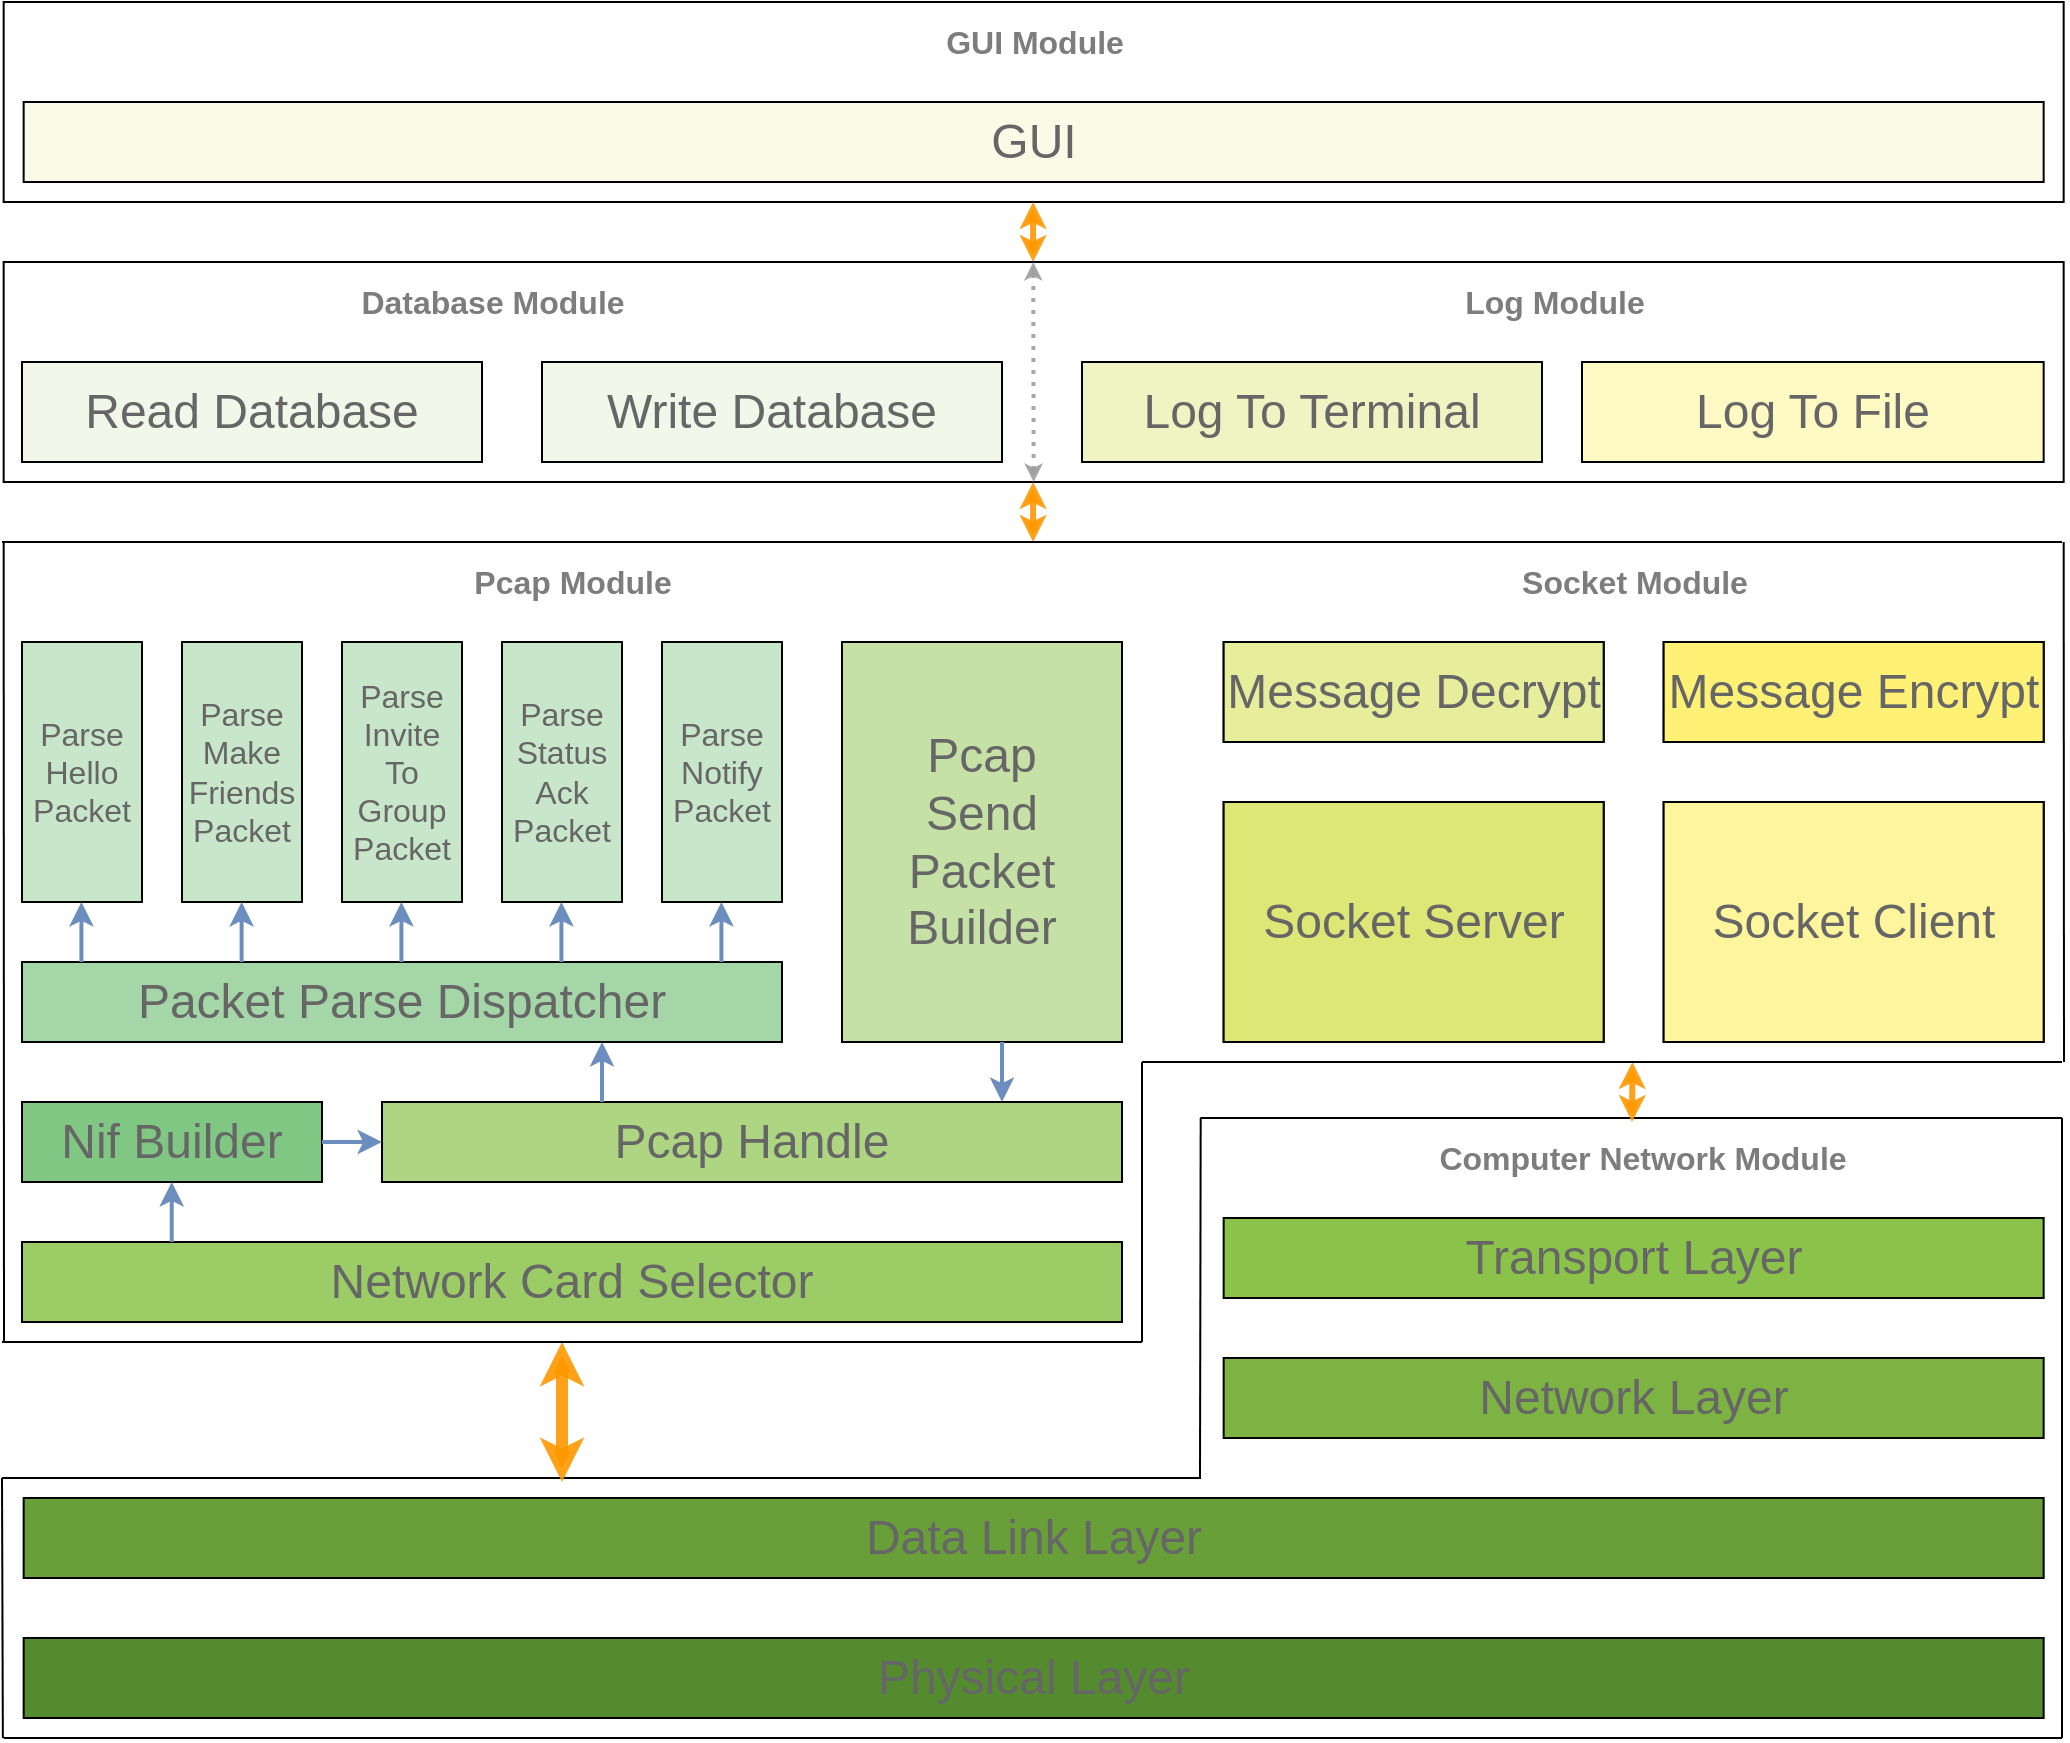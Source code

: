 <mxfile version="14.6.6" type="github">
  <diagram id="JCKB8MocDSN7x97dPDkK" name="Page-1">
    <mxGraphModel dx="1038" dy="580" grid="1" gridSize="10" guides="1" tooltips="1" connect="1" arrows="1" fold="1" page="1" pageScale="1" pageWidth="1654" pageHeight="2336" math="0" shadow="0">
      <root>
        <mxCell id="0" />
        <mxCell id="1" parent="0" />
        <mxCell id="Dv_WCurl7W9lhUE-oqcY-136" value="" style="group" parent="1" vertex="1" connectable="0">
          <mxGeometry x="300.0" y="858" width="1030" height="310" as="geometry" />
        </mxCell>
        <mxCell id="Dv_WCurl7W9lhUE-oqcY-111" value="" style="group" parent="Dv_WCurl7W9lhUE-oqcY-136" vertex="1" connectable="0">
          <mxGeometry width="1030" height="310" as="geometry" />
        </mxCell>
        <mxCell id="Dv_WCurl7W9lhUE-oqcY-74" value="" style="endArrow=none;html=1;strokeWidth=1;" parent="Dv_WCurl7W9lhUE-oqcY-111" edge="1">
          <mxGeometry x="10.821" width="49.96" height="57.407" as="geometry">
            <mxPoint x="1030" y="310" as="sourcePoint" />
            <mxPoint x="0.829" y="310" as="targetPoint" />
          </mxGeometry>
        </mxCell>
        <mxCell id="Dv_WCurl7W9lhUE-oqcY-97" value="" style="endArrow=none;html=1;strokeWidth=1;" parent="Dv_WCurl7W9lhUE-oqcY-111" edge="1">
          <mxGeometry x="10.821" y="34.444" width="49.96" height="57.407" as="geometry">
            <mxPoint x="1030" y="310" as="sourcePoint" />
            <mxPoint x="1030" as="targetPoint" />
          </mxGeometry>
        </mxCell>
        <mxCell id="Dv_WCurl7W9lhUE-oqcY-98" value="" style="endArrow=none;html=1;strokeWidth=1;" parent="Dv_WCurl7W9lhUE-oqcY-111" edge="1">
          <mxGeometry x="-1019.179" y="195.185" width="49.96" height="57.407" as="geometry">
            <mxPoint x="0.43" y="310" as="sourcePoint" />
            <mxPoint x="5.684e-14" y="180" as="targetPoint" />
          </mxGeometry>
        </mxCell>
        <mxCell id="Dv_WCurl7W9lhUE-oqcY-99" value="" style="endArrow=none;html=1;strokeWidth=1;" parent="Dv_WCurl7W9lhUE-oqcY-111" edge="1">
          <mxGeometry x="-420.261" y="34.444" width="49.96" height="57.407" as="geometry">
            <mxPoint x="599" y="180" as="sourcePoint" />
            <mxPoint x="599.347" as="targetPoint" />
          </mxGeometry>
        </mxCell>
        <mxCell id="Dv_WCurl7W9lhUE-oqcY-106" value="" style="endArrow=none;html=1;strokeWidth=1;" parent="Dv_WCurl7W9lhUE-oqcY-111" edge="1">
          <mxGeometry x="9.991" y="-129.999" width="49.96" height="57.407" as="geometry">
            <mxPoint x="599.516" y="180.001" as="sourcePoint" />
            <mxPoint x="-0.001" y="180.001" as="targetPoint" />
          </mxGeometry>
        </mxCell>
        <mxCell id="Dv_WCurl7W9lhUE-oqcY-118" value="&lt;font style=&quot;font-size: 16px&quot; color=&quot;#7d7d7d&quot;&gt;&lt;b&gt;Computer Network Module&lt;/b&gt;&lt;/font&gt;" style="text;html=1;align=center;verticalAlign=middle;resizable=0;points=[];autosize=1;strokeColor=none;" parent="Dv_WCurl7W9lhUE-oqcY-111" vertex="1">
          <mxGeometry x="710" y="10" width="220" height="20" as="geometry" />
        </mxCell>
        <mxCell id="Dv_WCurl7W9lhUE-oqcY-96" value="" style="endArrow=none;html=1;strokeWidth=1;" parent="Dv_WCurl7W9lhUE-oqcY-111" edge="1">
          <mxGeometry x="610" y="-270" width="50" height="50" as="geometry">
            <mxPoint x="1030" as="sourcePoint" />
            <mxPoint x="599.17" as="targetPoint" />
          </mxGeometry>
        </mxCell>
        <mxCell id="Dv_WCurl7W9lhUE-oqcY-141" value="" style="endArrow=classic;startArrow=classic;html=1;shadow=0;startSize=3;endSize=3;targetPerimeterSpacing=0;strokeWidth=6;fillColor=#FFD966;opacity=90;strokeColor=#ff9800;" parent="Dv_WCurl7W9lhUE-oqcY-111" edge="1">
          <mxGeometry width="50" height="50" relative="1" as="geometry">
            <mxPoint x="280.0" y="182" as="sourcePoint" />
            <mxPoint x="280.0" y="112" as="targetPoint" />
          </mxGeometry>
        </mxCell>
        <mxCell id="Dv_WCurl7W9lhUE-oqcY-23" value="&lt;font color=&quot;#666666&quot;&gt;&lt;span style=&quot;font-size: 24px&quot;&gt;Data Link Layer&lt;/span&gt;&lt;/font&gt;" style="rounded=0;whiteSpace=wrap;html=1;strokeColor=#000000;strokeWidth=1;fillColor=#689f38;" parent="Dv_WCurl7W9lhUE-oqcY-136" vertex="1">
          <mxGeometry x="10.83" y="190" width="1010" height="40" as="geometry" />
        </mxCell>
        <mxCell id="Dv_WCurl7W9lhUE-oqcY-25" value="&lt;font color=&quot;#666666&quot;&gt;&lt;span style=&quot;font-size: 24px&quot;&gt;Physical Layer&lt;/span&gt;&lt;/font&gt;" style="rounded=0;whiteSpace=wrap;html=1;strokeColor=#000000;strokeWidth=1;fillColor=#558b2f;" parent="Dv_WCurl7W9lhUE-oqcY-136" vertex="1">
          <mxGeometry x="10.83" y="260" width="1010" height="40" as="geometry" />
        </mxCell>
        <mxCell id="Dv_WCurl7W9lhUE-oqcY-79" value="&lt;span style=&quot;color: rgb(102 , 102 , 102) ; font-size: 24px&quot;&gt;Transport Layer&lt;/span&gt;" style="rounded=0;whiteSpace=wrap;html=1;strokeColor=#000000;strokeWidth=1;fillColor=#8bc34a;" parent="Dv_WCurl7W9lhUE-oqcY-136" vertex="1">
          <mxGeometry x="610.83" y="50" width="410" height="40" as="geometry" />
        </mxCell>
        <mxCell id="Dv_WCurl7W9lhUE-oqcY-80" value="&lt;span style=&quot;color: rgb(102 , 102 , 102) ; font-size: 24px&quot;&gt;Network Layer&lt;/span&gt;" style="rounded=0;whiteSpace=wrap;html=1;strokeColor=#000000;strokeWidth=1;fillColor=#7cb342;" parent="Dv_WCurl7W9lhUE-oqcY-136" vertex="1">
          <mxGeometry x="610.83" y="120" width="410" height="40" as="geometry" />
        </mxCell>
        <mxCell id="Dv_WCurl7W9lhUE-oqcY-94" value="" style="group" parent="1" vertex="1" connectable="0">
          <mxGeometry x="300.83" y="300" width="1030" height="100" as="geometry" />
        </mxCell>
        <mxCell id="Dv_WCurl7W9lhUE-oqcY-93" value="" style="rounded=0;whiteSpace=wrap;html=1;strokeColor=#000000;strokeWidth=1;fillColor=none;gradientColor=none;" parent="Dv_WCurl7W9lhUE-oqcY-94" vertex="1">
          <mxGeometry width="1030" height="100" as="geometry" />
        </mxCell>
        <mxCell id="Dv_WCurl7W9lhUE-oqcY-41" value="&lt;font color=&quot;#666666&quot;&gt;&lt;span style=&quot;font-size: 24px&quot;&gt;GUI&lt;/span&gt;&lt;/font&gt;" style="rounded=0;whiteSpace=wrap;html=1;strokeColor=#000000;fillColor=#f9fbe7;" parent="Dv_WCurl7W9lhUE-oqcY-94" vertex="1">
          <mxGeometry x="10" y="50" width="1010" height="40" as="geometry" />
        </mxCell>
        <mxCell id="Dv_WCurl7W9lhUE-oqcY-123" value="&lt;font style=&quot;font-size: 16px&quot; color=&quot;#7d7d7d&quot;&gt;&lt;b&gt;GUI Module&lt;/b&gt;&lt;/font&gt;" style="text;html=1;align=center;verticalAlign=middle;resizable=0;points=[];autosize=1;strokeColor=none;" parent="Dv_WCurl7W9lhUE-oqcY-94" vertex="1">
          <mxGeometry x="465.0" y="10" width="100" height="20" as="geometry" />
        </mxCell>
        <mxCell id="Dv_WCurl7W9lhUE-oqcY-142" value="" style="endArrow=classic;startArrow=classic;html=1;shadow=0;startSize=4;endSize=4;targetPerimeterSpacing=0;strokeWidth=3;fillColor=#FFD966;opacity=90;entryX=0.5;entryY=1;entryDx=0;entryDy=0;strokeColor=#ff9800;" parent="1" edge="1">
          <mxGeometry width="50" height="50" relative="1" as="geometry">
            <mxPoint x="1115" y="860" as="sourcePoint" />
            <mxPoint x="1115.24" y="830.0" as="targetPoint" />
          </mxGeometry>
        </mxCell>
        <mxCell id="Dv_WCurl7W9lhUE-oqcY-147" value="" style="endArrow=classic;startArrow=classic;html=1;shadow=0;startSize=4;endSize=4;targetPerimeterSpacing=0;strokeWidth=3;fillColor=#FFD966;opacity=90;entryX=0.018;entryY=1.031;entryDx=0;entryDy=0;entryPerimeter=0;strokeColor=#ff9800;" parent="1" edge="1">
          <mxGeometry width="50" height="50" relative="1" as="geometry">
            <mxPoint x="815.54" y="430" as="sourcePoint" />
            <mxPoint x="815.54" y="400" as="targetPoint" />
          </mxGeometry>
        </mxCell>
        <mxCell id="Dv_WCurl7W9lhUE-oqcY-145" value="" style="endArrow=classic;startArrow=classic;html=1;shadow=0;startSize=4;endSize=4;targetPerimeterSpacing=0;strokeWidth=3;fillColor=#FFD966;opacity=90;entryX=0.018;entryY=1.031;entryDx=0;entryDy=0;entryPerimeter=0;strokeColor=#ff9800;" parent="1" edge="1">
          <mxGeometry width="50" height="50" relative="1" as="geometry">
            <mxPoint x="815.54" y="570" as="sourcePoint" />
            <mxPoint x="815.54" y="540.0" as="targetPoint" />
          </mxGeometry>
        </mxCell>
        <mxCell id="Dv_WCurl7W9lhUE-oqcY-28" value="&lt;font color=&quot;#666666&quot;&gt;&lt;span style=&quot;font-size: 24px&quot;&gt;Socket Server&lt;/span&gt;&lt;/font&gt;" style="rounded=0;whiteSpace=wrap;html=1;strokeColor=#000000;strokeWidth=1;fillColor=#dce775;" parent="1" vertex="1">
          <mxGeometry x="910.83" y="700" width="190" height="120" as="geometry" />
        </mxCell>
        <mxCell id="Dv_WCurl7W9lhUE-oqcY-30" value="&lt;span style=&quot;color: rgb(102 , 102 , 102) ; font-size: 24px&quot;&gt;Socket Client&lt;/span&gt;" style="rounded=0;whiteSpace=wrap;html=1;strokeColor=#000000;strokeWidth=1;fillColor=#fff59d;" parent="1" vertex="1">
          <mxGeometry x="1130.83" y="700" width="190" height="120" as="geometry" />
        </mxCell>
        <mxCell id="Dv_WCurl7W9lhUE-oqcY-31" value="&lt;span style=&quot;color: rgb(102 , 102 , 102) ; font-size: 24px&quot;&gt;Message Decrypt&lt;/span&gt;" style="rounded=0;whiteSpace=wrap;html=1;strokeColor=#000000;strokeWidth=1;fillColor=#e6ee9c;" parent="1" vertex="1">
          <mxGeometry x="910.83" y="620" width="190" height="50" as="geometry" />
        </mxCell>
        <mxCell id="Dv_WCurl7W9lhUE-oqcY-32" value="&lt;span style=&quot;color: rgb(102 , 102 , 102) ; font-size: 24px&quot;&gt;Message Encrypt&lt;/span&gt;" style="rounded=0;whiteSpace=wrap;html=1;strokeColor=#000000;strokeWidth=1;fillColor=#fff176;" parent="1" vertex="1">
          <mxGeometry x="1130.83" y="620" width="190" height="50" as="geometry" />
        </mxCell>
        <mxCell id="Dv_WCurl7W9lhUE-oqcY-10" value="&lt;font style=&quot;font-size: 24px&quot; color=&quot;#666666&quot;&gt;Nif Builder&lt;/font&gt;" style="rounded=0;whiteSpace=wrap;html=1;strokeWidth=1;fillColor=#81c784;" parent="1" vertex="1">
          <mxGeometry x="310" y="850" width="150" height="40" as="geometry" />
        </mxCell>
        <mxCell id="Dv_WCurl7W9lhUE-oqcY-11" value="&lt;font color=&quot;#666666&quot;&gt;&lt;span style=&quot;font-size: 24px&quot;&gt;Pcap Handle&lt;/span&gt;&lt;/font&gt;" style="rounded=0;whiteSpace=wrap;html=1;strokeWidth=1;fillColor=#aed581;" parent="1" vertex="1">
          <mxGeometry x="490" y="850" width="370" height="40" as="geometry" />
        </mxCell>
        <mxCell id="Dv_WCurl7W9lhUE-oqcY-16" value="&lt;font color=&quot;#666666&quot;&gt;&lt;span style=&quot;font-size: 24px&quot;&gt;Packet Parse Dispatcher&lt;/span&gt;&lt;/font&gt;" style="rounded=0;whiteSpace=wrap;html=1;strokeColor=#000000;strokeWidth=1;fillColor=#a5d6a7;" parent="1" vertex="1">
          <mxGeometry x="310" y="780" width="380" height="40" as="geometry" />
        </mxCell>
        <mxCell id="Dv_WCurl7W9lhUE-oqcY-17" value="&lt;span style=&quot;color: rgb(102 , 102 , 102) ; font-size: 24px&quot;&gt;Pcap&lt;br&gt;Send&lt;br&gt;Packet&lt;br&gt;Builder&lt;br&gt;&lt;/span&gt;" style="rounded=0;whiteSpace=wrap;html=1;strokeColor=#000000;strokeWidth=1;fillColor=#c5e1a5;" parent="1" vertex="1">
          <mxGeometry x="720" y="620" width="140" height="200" as="geometry" />
        </mxCell>
        <mxCell id="Dv_WCurl7W9lhUE-oqcY-18" value="&lt;span style=&quot;color: rgb(102 , 102 , 102) ; font-size: 16px&quot;&gt;Parse&lt;br&gt;Hello&lt;br&gt;Packet&lt;br&gt;&lt;/span&gt;" style="rounded=0;whiteSpace=wrap;html=1;strokeColor=#000000;strokeWidth=1;fillColor=#c8e6c9;" parent="1" vertex="1">
          <mxGeometry x="310" y="620" width="60" height="130" as="geometry" />
        </mxCell>
        <mxCell id="Dv_WCurl7W9lhUE-oqcY-19" value="&lt;span style=&quot;color: rgb(102 , 102 , 102) ; font-size: 16px&quot;&gt;Parse&lt;/span&gt;&lt;br style=&quot;color: rgb(102 , 102 , 102) ; font-size: 16px&quot;&gt;&lt;font color=&quot;#666666&quot;&gt;&lt;span style=&quot;font-size: 16px&quot;&gt;Make&lt;br&gt;Friends&lt;/span&gt;&lt;/font&gt;&lt;br style=&quot;color: rgb(102 , 102 , 102) ; font-size: 16px&quot;&gt;&lt;span style=&quot;color: rgb(102 , 102 , 102) ; font-size: 16px&quot;&gt;Packet&lt;/span&gt;" style="rounded=0;whiteSpace=wrap;html=1;strokeColor=#000000;strokeWidth=1;fillColor=#c8e6c9;" parent="1" vertex="1">
          <mxGeometry x="390" y="620" width="60" height="130" as="geometry" />
        </mxCell>
        <mxCell id="Dv_WCurl7W9lhUE-oqcY-20" value="&lt;span style=&quot;color: rgb(102 , 102 , 102) ; font-size: 16px&quot;&gt;Parse&lt;/span&gt;&lt;br style=&quot;color: rgb(102 , 102 , 102) ; font-size: 16px&quot;&gt;&lt;span style=&quot;color: rgb(102 , 102 , 102) ; font-size: 16px&quot;&gt;Invite&lt;br&gt;&lt;/span&gt;&lt;span style=&quot;color: rgb(102 , 102 , 102) ; font-size: 16px&quot;&gt;To&lt;br&gt;&lt;/span&gt;&lt;font color=&quot;#666666&quot;&gt;&lt;span style=&quot;font-size: 16px&quot;&gt;Group&lt;/span&gt;&lt;/font&gt;&lt;br style=&quot;color: rgb(102 , 102 , 102) ; font-size: 16px&quot;&gt;&lt;span style=&quot;color: rgb(102 , 102 , 102) ; font-size: 16px&quot;&gt;Packet&lt;/span&gt;" style="rounded=0;whiteSpace=wrap;html=1;strokeColor=#000000;strokeWidth=1;fillColor=#c8e6c9;" parent="1" vertex="1">
          <mxGeometry x="470" y="620" width="60" height="130" as="geometry" />
        </mxCell>
        <mxCell id="Dv_WCurl7W9lhUE-oqcY-21" value="&lt;span style=&quot;color: rgb(102 , 102 , 102) ; font-size: 16px&quot;&gt;Parse&lt;/span&gt;&lt;br style=&quot;color: rgb(102 , 102 , 102) ; font-size: 16px&quot;&gt;&lt;span style=&quot;color: rgb(102 , 102 , 102) ; font-size: 16px&quot;&gt;Status&lt;br&gt;&lt;/span&gt;&lt;font color=&quot;#666666&quot;&gt;&lt;span style=&quot;font-size: 16px&quot;&gt;Ack&lt;/span&gt;&lt;/font&gt;&lt;br style=&quot;color: rgb(102 , 102 , 102) ; font-size: 16px&quot;&gt;&lt;span style=&quot;color: rgb(102 , 102 , 102) ; font-size: 16px&quot;&gt;Packet&lt;/span&gt;" style="rounded=0;whiteSpace=wrap;html=1;strokeColor=#000000;strokeWidth=1;fillColor=#c8e6c9;" parent="1" vertex="1">
          <mxGeometry x="550" y="620" width="60" height="130" as="geometry" />
        </mxCell>
        <mxCell id="Dv_WCurl7W9lhUE-oqcY-22" value="&lt;span style=&quot;color: rgb(102 , 102 , 102) ; font-size: 16px&quot;&gt;Parse&lt;/span&gt;&lt;br style=&quot;color: rgb(102 , 102 , 102) ; font-size: 16px&quot;&gt;&lt;font color=&quot;#666666&quot;&gt;&lt;span style=&quot;font-size: 16px&quot;&gt;Notify&lt;/span&gt;&lt;/font&gt;&lt;br style=&quot;color: rgb(102 , 102 , 102) ; font-size: 16px&quot;&gt;&lt;span style=&quot;color: rgb(102 , 102 , 102) ; font-size: 16px&quot;&gt;Packet&lt;/span&gt;" style="rounded=0;whiteSpace=wrap;html=1;strokeColor=#000000;strokeWidth=1;fillColor=#c8e6c9;" parent="1" vertex="1">
          <mxGeometry x="630" y="620" width="60" height="130" as="geometry" />
        </mxCell>
        <mxCell id="Dv_WCurl7W9lhUE-oqcY-9" value="&lt;font style=&quot;font-size: 24px&quot; color=&quot;#666666&quot;&gt;Network Card Selector&lt;/font&gt;" style="rounded=0;whiteSpace=wrap;html=1;strokeWidth=1;fillColor=#9ccc65;" parent="1" vertex="1">
          <mxGeometry x="310" y="920" width="550" height="40" as="geometry" />
        </mxCell>
        <mxCell id="Dv_WCurl7W9lhUE-oqcY-119" value="&lt;font style=&quot;font-size: 16px&quot; color=&quot;#7d7d7d&quot;&gt;&lt;b&gt;Pcap Module&lt;/b&gt;&lt;/font&gt;" style="text;html=1;align=center;verticalAlign=middle;resizable=0;points=[];autosize=1;strokeColor=none;" parent="1" vertex="1">
          <mxGeometry x="530" y="580" width="110" height="20" as="geometry" />
        </mxCell>
        <mxCell id="Ce9Gu9uSPslVF8kowTiv-1" value="" style="endArrow=classic;html=1;strokeWidth=2;fillColor=#dae8fc;strokeColor=#6c8ebf;" edge="1" parent="1">
          <mxGeometry x="300" y="570" width="50" height="50" as="geometry">
            <mxPoint x="384.86" y="920" as="sourcePoint" />
            <mxPoint x="384.86" y="890" as="targetPoint" />
          </mxGeometry>
        </mxCell>
        <mxCell id="Ce9Gu9uSPslVF8kowTiv-2" value="" style="endArrow=classic;html=1;strokeWidth=2;fillColor=#dae8fc;strokeColor=#6c8ebf;entryX=0;entryY=0.5;entryDx=0;entryDy=0;exitX=1;exitY=0.5;exitDx=0;exitDy=0;" edge="1" parent="1" source="Dv_WCurl7W9lhUE-oqcY-10" target="Dv_WCurl7W9lhUE-oqcY-11">
          <mxGeometry x="300" y="570" width="50" height="50" as="geometry">
            <mxPoint x="470" y="900" as="sourcePoint" />
            <mxPoint x="470" y="870" as="targetPoint" />
          </mxGeometry>
        </mxCell>
        <mxCell id="Ce9Gu9uSPslVF8kowTiv-3" value="" style="endArrow=classic;html=1;strokeWidth=2;fillColor=#dae8fc;strokeColor=#6c8ebf;" edge="1" parent="1">
          <mxGeometry x="300" y="570" width="50" height="50" as="geometry">
            <mxPoint x="600.0" y="850" as="sourcePoint" />
            <mxPoint x="600.0" y="820" as="targetPoint" />
          </mxGeometry>
        </mxCell>
        <mxCell id="Ce9Gu9uSPslVF8kowTiv-4" value="" style="endArrow=classic;html=1;strokeWidth=2;fillColor=#dae8fc;strokeColor=#6c8ebf;" edge="1" parent="1">
          <mxGeometry x="300" y="570" width="50" height="50" as="geometry">
            <mxPoint x="419.8" y="780" as="sourcePoint" />
            <mxPoint x="419.8" y="750" as="targetPoint" />
          </mxGeometry>
        </mxCell>
        <mxCell id="Ce9Gu9uSPslVF8kowTiv-5" value="" style="endArrow=classic;html=1;strokeWidth=2;fillColor=#dae8fc;strokeColor=#6c8ebf;" edge="1" parent="1">
          <mxGeometry x="300" y="570" width="50" height="50" as="geometry">
            <mxPoint x="339.71" y="780" as="sourcePoint" />
            <mxPoint x="339.71" y="750" as="targetPoint" />
          </mxGeometry>
        </mxCell>
        <mxCell id="Ce9Gu9uSPslVF8kowTiv-6" value="" style="endArrow=classic;html=1;strokeWidth=2;fillColor=#dae8fc;strokeColor=#6c8ebf;" edge="1" parent="1">
          <mxGeometry x="300" y="570" width="50" height="50" as="geometry">
            <mxPoint x="499.71" y="780" as="sourcePoint" />
            <mxPoint x="499.71" y="750" as="targetPoint" />
          </mxGeometry>
        </mxCell>
        <mxCell id="Ce9Gu9uSPslVF8kowTiv-7" value="" style="endArrow=classic;html=1;strokeWidth=2;fillColor=#dae8fc;strokeColor=#6c8ebf;" edge="1" parent="1">
          <mxGeometry x="300" y="570" width="50" height="50" as="geometry">
            <mxPoint x="579.71" y="780" as="sourcePoint" />
            <mxPoint x="579.71" y="750" as="targetPoint" />
          </mxGeometry>
        </mxCell>
        <mxCell id="Ce9Gu9uSPslVF8kowTiv-8" value="" style="endArrow=classic;html=1;strokeWidth=2;fillColor=#dae8fc;strokeColor=#6c8ebf;" edge="1" parent="1">
          <mxGeometry x="300" y="570" width="50" height="50" as="geometry">
            <mxPoint x="659.71" y="780" as="sourcePoint" />
            <mxPoint x="659.71" y="750" as="targetPoint" />
          </mxGeometry>
        </mxCell>
        <mxCell id="Ce9Gu9uSPslVF8kowTiv-9" value="" style="endArrow=none;html=1;strokeWidth=2;fillColor=#dae8fc;strokeColor=#6c8ebf;endFill=0;startArrow=classic;startFill=1;" edge="1" parent="1">
          <mxGeometry x="300" y="570" width="50" height="50" as="geometry">
            <mxPoint x="800.0" y="850" as="sourcePoint" />
            <mxPoint x="800.0" y="820" as="targetPoint" />
          </mxGeometry>
        </mxCell>
        <mxCell id="Dv_WCurl7W9lhUE-oqcY-120" value="&lt;font style=&quot;font-size: 16px&quot; color=&quot;#7d7d7d&quot;&gt;&lt;b&gt;Socket Module&lt;/b&gt;&lt;/font&gt;" style="text;html=1;align=center;verticalAlign=middle;resizable=0;points=[];autosize=1;strokeColor=none;" parent="1" vertex="1">
          <mxGeometry x="1050.83" y="580" width="130" height="20" as="geometry" />
        </mxCell>
        <mxCell id="Ce9Gu9uSPslVF8kowTiv-10" value="&lt;span style=&quot;color: rgb(102 , 102 , 102) ; font-size: 24px&quot;&gt;Socket Client&lt;/span&gt;" style="rounded=0;whiteSpace=wrap;html=1;strokeColor=#000000;strokeWidth=1;fillColor=#fff59d;" vertex="1" parent="1">
          <mxGeometry x="1130.83" y="700" width="190" height="120" as="geometry" />
        </mxCell>
        <mxCell id="Ce9Gu9uSPslVF8kowTiv-11" value="&lt;span style=&quot;color: rgb(102 , 102 , 102) ; font-size: 24px&quot;&gt;Message Encrypt&lt;/span&gt;" style="rounded=0;whiteSpace=wrap;html=1;strokeColor=#000000;strokeWidth=1;fillColor=#fff176;" vertex="1" parent="1">
          <mxGeometry x="1130.83" y="620" width="190" height="50" as="geometry" />
        </mxCell>
        <mxCell id="Ce9Gu9uSPslVF8kowTiv-12" value="&lt;span style=&quot;color: rgb(102 , 102 , 102) ; font-size: 24px&quot;&gt;Message Decrypt&lt;/span&gt;" style="rounded=0;whiteSpace=wrap;html=1;strokeColor=#000000;strokeWidth=1;fillColor=#e6ee9c;" vertex="1" parent="1">
          <mxGeometry x="910.83" y="620" width="190" height="50" as="geometry" />
        </mxCell>
        <mxCell id="Ce9Gu9uSPslVF8kowTiv-13" value="&lt;font color=&quot;#666666&quot;&gt;&lt;span style=&quot;font-size: 24px&quot;&gt;Socket Server&lt;/span&gt;&lt;/font&gt;" style="rounded=0;whiteSpace=wrap;html=1;strokeColor=#000000;strokeWidth=1;fillColor=#dce775;" vertex="1" parent="1">
          <mxGeometry x="910.83" y="700" width="190" height="120" as="geometry" />
        </mxCell>
        <mxCell id="Ce9Gu9uSPslVF8kowTiv-19" value="" style="endArrow=none;html=1;strokeWidth=1;" edge="1" parent="1">
          <mxGeometry width="50" height="50" relative="1" as="geometry">
            <mxPoint x="301" y="970" as="sourcePoint" />
            <mxPoint x="300.83" y="570" as="targetPoint" />
          </mxGeometry>
        </mxCell>
        <mxCell id="Ce9Gu9uSPslVF8kowTiv-21" value="" style="endArrow=none;html=1;strokeWidth=1;" edge="1" parent="1">
          <mxGeometry width="50" height="50" relative="1" as="geometry">
            <mxPoint x="1331" y="830" as="sourcePoint" />
            <mxPoint x="1330.83" y="570" as="targetPoint" />
          </mxGeometry>
        </mxCell>
        <mxCell id="Ce9Gu9uSPslVF8kowTiv-22" value="" style="endArrow=none;html=1;strokeWidth=1;" edge="1" parent="1">
          <mxGeometry width="50" height="50" relative="1" as="geometry">
            <mxPoint x="300" y="570" as="sourcePoint" />
            <mxPoint x="1330" y="570" as="targetPoint" />
          </mxGeometry>
        </mxCell>
        <mxCell id="Ce9Gu9uSPslVF8kowTiv-23" value="" style="endArrow=none;html=1;strokeWidth=1;" edge="1" parent="1">
          <mxGeometry width="50" height="50" relative="1" as="geometry">
            <mxPoint x="870" y="970" as="sourcePoint" />
            <mxPoint x="300" y="970" as="targetPoint" />
          </mxGeometry>
        </mxCell>
        <mxCell id="Ce9Gu9uSPslVF8kowTiv-25" value="" style="endArrow=none;html=1;strokeWidth=1;" edge="1" parent="1">
          <mxGeometry width="50" height="50" relative="1" as="geometry">
            <mxPoint x="870" y="970" as="sourcePoint" />
            <mxPoint x="870" y="830" as="targetPoint" />
          </mxGeometry>
        </mxCell>
        <mxCell id="Ce9Gu9uSPslVF8kowTiv-26" value="" style="endArrow=none;html=1;strokeWidth=1;" edge="1" parent="1">
          <mxGeometry width="50" height="50" relative="1" as="geometry">
            <mxPoint x="870" y="830" as="sourcePoint" />
            <mxPoint x="1330" y="830" as="targetPoint" />
          </mxGeometry>
        </mxCell>
        <mxCell id="Ce9Gu9uSPslVF8kowTiv-15" value="" style="rounded=0;whiteSpace=wrap;html=1;fillColor=none;" vertex="1" parent="1">
          <mxGeometry x="300.83" y="430" width="1030" height="110" as="geometry" />
        </mxCell>
        <mxCell id="Dv_WCurl7W9lhUE-oqcY-36" value="&lt;font color=&quot;#666666&quot;&gt;&lt;span style=&quot;font-size: 24px&quot;&gt;Read Database&lt;/span&gt;&lt;/font&gt;" style="rounded=0;whiteSpace=wrap;html=1;strokeColor=#000000;fillColor=#f1f8e9;" parent="1" vertex="1">
          <mxGeometry x="310" y="480" width="230" height="50" as="geometry" />
        </mxCell>
        <mxCell id="Dv_WCurl7W9lhUE-oqcY-37" value="&lt;font color=&quot;#666666&quot;&gt;&lt;span style=&quot;font-size: 24px&quot;&gt;Write Database&lt;/span&gt;&lt;/font&gt;" style="rounded=0;whiteSpace=wrap;html=1;strokeColor=#000000;fillColor=#f1f8e9;" parent="1" vertex="1">
          <mxGeometry x="570" y="480" width="230" height="50" as="geometry" />
        </mxCell>
        <mxCell id="Dv_WCurl7W9lhUE-oqcY-121" value="&lt;font style=&quot;font-size: 16px&quot; color=&quot;#7d7d7d&quot;&gt;&lt;b&gt;Database Module&lt;/b&gt;&lt;/font&gt;" style="text;html=1;align=center;verticalAlign=middle;resizable=0;points=[];autosize=1;strokeColor=none;" parent="1" vertex="1">
          <mxGeometry x="470" y="440" width="150" height="20" as="geometry" />
        </mxCell>
        <mxCell id="Dv_WCurl7W9lhUE-oqcY-89" value="&lt;font color=&quot;#666666&quot;&gt;&lt;span style=&quot;font-size: 24px&quot;&gt;Log To Terminal&lt;/span&gt;&lt;/font&gt;" style="rounded=0;whiteSpace=wrap;html=1;strokeColor=#000000;fillColor=#f0f4c3;" parent="1" vertex="1">
          <mxGeometry x="840" y="480" width="230" height="50" as="geometry" />
        </mxCell>
        <mxCell id="Dv_WCurl7W9lhUE-oqcY-90" value="&lt;span style=&quot;color: rgb(102 , 102 , 102) ; font-size: 24px&quot;&gt;Log To File&lt;/span&gt;" style="rounded=0;whiteSpace=wrap;html=1;strokeColor=#000000;fillColor=#fff9c4;" parent="1" vertex="1">
          <mxGeometry x="1090" y="480" width="230.83" height="50" as="geometry" />
        </mxCell>
        <mxCell id="Dv_WCurl7W9lhUE-oqcY-122" value="&lt;font style=&quot;font-size: 16px&quot; color=&quot;#7d7d7d&quot;&gt;&lt;b&gt;Log Module&lt;/b&gt;&lt;/font&gt;" style="text;html=1;align=center;verticalAlign=middle;resizable=0;points=[];autosize=1;strokeColor=none;" parent="1" vertex="1">
          <mxGeometry x="1020.83" y="440" width="110" height="20" as="geometry" />
        </mxCell>
        <mxCell id="Ce9Gu9uSPslVF8kowTiv-27" value="" style="endArrow=classic;startArrow=classic;html=1;shadow=0;startSize=3;endSize=3;targetPerimeterSpacing=0;strokeWidth=2;fillColor=#fad7ac;opacity=90;entryX=0.018;entryY=1.031;entryDx=0;entryDy=0;entryPerimeter=0;exitX=0.5;exitY=1;exitDx=0;exitDy=0;strokeColor=#9e9e9e;dashed=1;dashPattern=1 2;" edge="1" parent="1" source="Ce9Gu9uSPslVF8kowTiv-15">
          <mxGeometry width="50" height="50" relative="1" as="geometry">
            <mxPoint x="815.63" y="460" as="sourcePoint" />
            <mxPoint x="815.63" y="430" as="targetPoint" />
          </mxGeometry>
        </mxCell>
      </root>
    </mxGraphModel>
  </diagram>
</mxfile>
